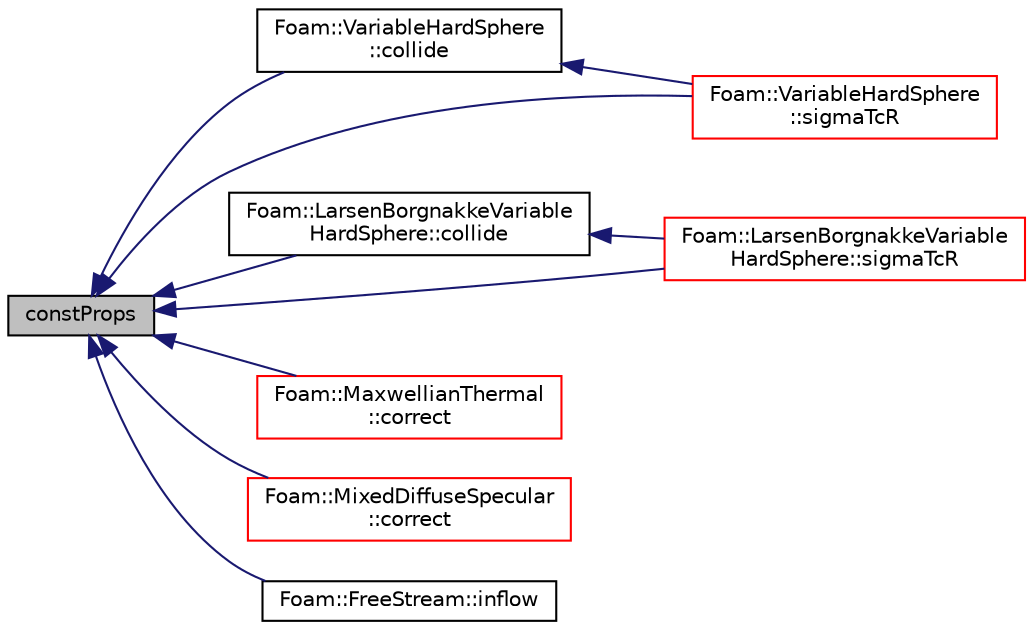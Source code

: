 digraph "constProps"
{
  bgcolor="transparent";
  edge [fontname="Helvetica",fontsize="10",labelfontname="Helvetica",labelfontsize="10"];
  node [fontname="Helvetica",fontsize="10",shape=record];
  rankdir="LR";
  Node1 [label="constProps",height=0.2,width=0.4,color="black", fillcolor="grey75", style="filled", fontcolor="black"];
  Node1 -> Node2 [dir="back",color="midnightblue",fontsize="10",style="solid",fontname="Helvetica"];
  Node2 [label="Foam::VariableHardSphere\l::collide",height=0.2,width=0.4,color="black",URL="$a02901.html#af028e1d3dc9aba7d1abd7d124b8a9a27",tooltip="Apply collision. "];
  Node2 -> Node3 [dir="back",color="midnightblue",fontsize="10",style="solid",fontname="Helvetica"];
  Node3 [label="Foam::VariableHardSphere\l::sigmaTcR",height=0.2,width=0.4,color="red",URL="$a02901.html#a7c19d064f9415a3342d50517d3cdfb73",tooltip="Return the collision cross section * relative velocity product. "];
  Node1 -> Node4 [dir="back",color="midnightblue",fontsize="10",style="solid",fontname="Helvetica"];
  Node4 [label="Foam::LarsenBorgnakkeVariable\lHardSphere::collide",height=0.2,width=0.4,color="black",URL="$a01301.html#af028e1d3dc9aba7d1abd7d124b8a9a27",tooltip="Apply collision. "];
  Node4 -> Node5 [dir="back",color="midnightblue",fontsize="10",style="solid",fontname="Helvetica"];
  Node5 [label="Foam::LarsenBorgnakkeVariable\lHardSphere::sigmaTcR",height=0.2,width=0.4,color="red",URL="$a01301.html#a7c19d064f9415a3342d50517d3cdfb73",tooltip="Return the collision cross section * relative velocity product. "];
  Node1 -> Node6 [dir="back",color="midnightblue",fontsize="10",style="solid",fontname="Helvetica"];
  Node6 [label="Foam::MaxwellianThermal\l::correct",height=0.2,width=0.4,color="red",URL="$a01492.html#a881dca43d304d4d744b6e48dac4439b1",tooltip="Apply wall correction. "];
  Node1 -> Node7 [dir="back",color="midnightblue",fontsize="10",style="solid",fontname="Helvetica"];
  Node7 [label="Foam::MixedDiffuseSpecular\l::correct",height=0.2,width=0.4,color="red",URL="$a01551.html#a881dca43d304d4d744b6e48dac4439b1",tooltip="Apply wall correction. "];
  Node1 -> Node8 [dir="back",color="midnightblue",fontsize="10",style="solid",fontname="Helvetica"];
  Node8 [label="Foam::FreeStream::inflow",height=0.2,width=0.4,color="black",URL="$a00875.html#a84e6a7b742df4fcb240fff3040770a0b",tooltip="Introduce particles. "];
  Node1 -> Node3 [dir="back",color="midnightblue",fontsize="10",style="solid",fontname="Helvetica"];
  Node1 -> Node5 [dir="back",color="midnightblue",fontsize="10",style="solid",fontname="Helvetica"];
}
